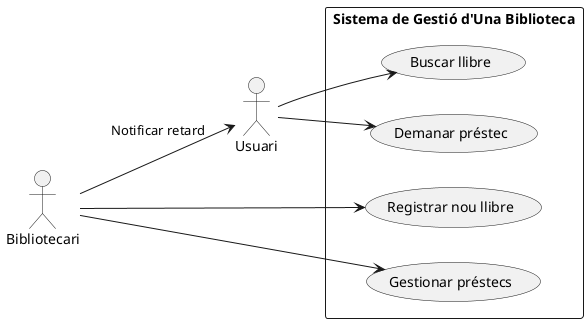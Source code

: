 @startuml
left to right direction

actor Bibliotecari
actor Usuari

rectangle "Sistema de Gestió d'Una Biblioteca" {
   Usuari --> (Buscar llibre)
   Usuari --> (Demanar préstec)
   Bibliotecari --> (Registrar nou llibre)
   Bibliotecari --> (Gestionar préstecs)
   Bibliotecari --> Usuari: Notificar retard
}
@enduml
